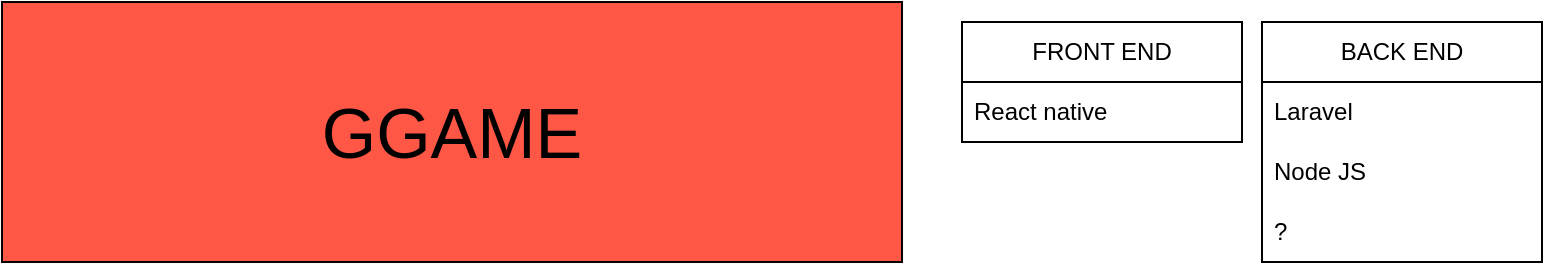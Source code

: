 <mxfile version="21.8.0" type="github">
  <diagram name="Page-1" id="0nCdsxyS8wP6Nx4TGziV">
    <mxGraphModel dx="1830" dy="1072" grid="1" gridSize="10" guides="1" tooltips="1" connect="1" arrows="1" fold="1" page="1" pageScale="1" pageWidth="850" pageHeight="1100" math="0" shadow="0">
      <root>
        <mxCell id="0" />
        <mxCell id="1" parent="0" />
        <mxCell id="WtnPw7AoCNBDXHFoDNPq-1" value="GGAME" style="rounded=0;whiteSpace=wrap;html=1;strokeWidth=1;fillColor=#FF5745;fontSize=35;" vertex="1" parent="1">
          <mxGeometry x="20" y="10" width="450" height="130" as="geometry" />
        </mxCell>
        <mxCell id="WtnPw7AoCNBDXHFoDNPq-3" value="FRONT END" style="swimlane;fontStyle=0;childLayout=stackLayout;horizontal=1;startSize=30;horizontalStack=0;resizeParent=1;resizeParentMax=0;resizeLast=0;collapsible=1;marginBottom=0;whiteSpace=wrap;html=1;" vertex="1" parent="1">
          <mxGeometry x="500" y="20" width="140" height="60" as="geometry" />
        </mxCell>
        <mxCell id="WtnPw7AoCNBDXHFoDNPq-4" value="React native" style="text;strokeColor=none;fillColor=none;align=left;verticalAlign=middle;spacingLeft=4;spacingRight=4;overflow=hidden;points=[[0,0.5],[1,0.5]];portConstraint=eastwest;rotatable=0;whiteSpace=wrap;html=1;" vertex="1" parent="WtnPw7AoCNBDXHFoDNPq-3">
          <mxGeometry y="30" width="140" height="30" as="geometry" />
        </mxCell>
        <mxCell id="WtnPw7AoCNBDXHFoDNPq-7" value="BACK END" style="swimlane;fontStyle=0;childLayout=stackLayout;horizontal=1;startSize=30;horizontalStack=0;resizeParent=1;resizeParentMax=0;resizeLast=0;collapsible=1;marginBottom=0;whiteSpace=wrap;html=1;" vertex="1" parent="1">
          <mxGeometry x="650" y="20" width="140" height="120" as="geometry">
            <mxRectangle x="650" y="20" width="100" height="30" as="alternateBounds" />
          </mxGeometry>
        </mxCell>
        <mxCell id="WtnPw7AoCNBDXHFoDNPq-8" value="Laravel" style="text;strokeColor=none;fillColor=none;align=left;verticalAlign=middle;spacingLeft=4;spacingRight=4;overflow=hidden;points=[[0,0.5],[1,0.5]];portConstraint=eastwest;rotatable=0;whiteSpace=wrap;html=1;strokeWidth=1;" vertex="1" parent="WtnPw7AoCNBDXHFoDNPq-7">
          <mxGeometry y="30" width="140" height="30" as="geometry" />
        </mxCell>
        <mxCell id="WtnPw7AoCNBDXHFoDNPq-10" value="Node JS" style="text;strokeColor=none;fillColor=none;align=left;verticalAlign=middle;spacingLeft=4;spacingRight=4;overflow=hidden;points=[[0,0.5],[1,0.5]];portConstraint=eastwest;rotatable=0;whiteSpace=wrap;html=1;strokeWidth=1;" vertex="1" parent="WtnPw7AoCNBDXHFoDNPq-7">
          <mxGeometry y="60" width="140" height="30" as="geometry" />
        </mxCell>
        <mxCell id="WtnPw7AoCNBDXHFoDNPq-11" value="?" style="text;strokeColor=none;fillColor=none;align=left;verticalAlign=middle;spacingLeft=4;spacingRight=4;overflow=hidden;points=[[0,0.5],[1,0.5]];portConstraint=eastwest;rotatable=0;whiteSpace=wrap;html=1;strokeWidth=1;" vertex="1" parent="WtnPw7AoCNBDXHFoDNPq-7">
          <mxGeometry y="90" width="140" height="30" as="geometry" />
        </mxCell>
      </root>
    </mxGraphModel>
  </diagram>
</mxfile>
